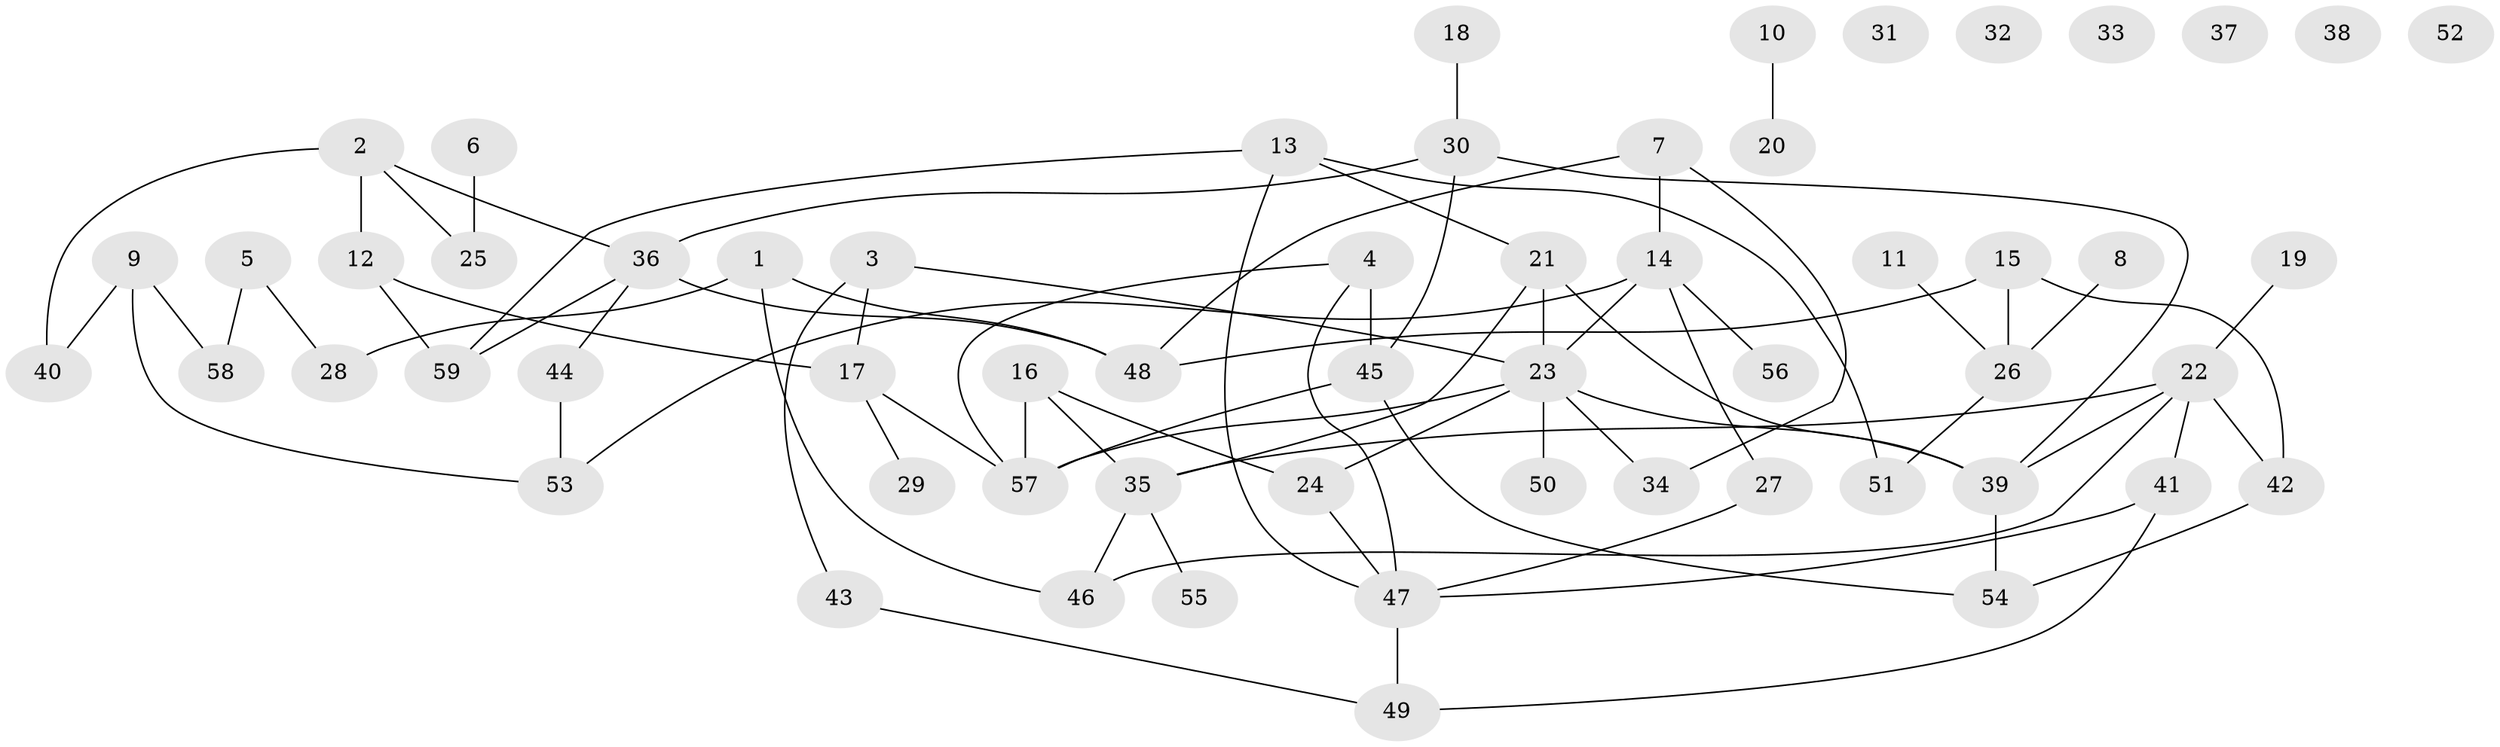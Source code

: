 // coarse degree distribution, {1: 0.2682926829268293, 4: 0.12195121951219512, 2: 0.14634146341463414, 5: 0.14634146341463414, 0: 0.14634146341463414, 7: 0.04878048780487805, 3: 0.12195121951219512}
// Generated by graph-tools (version 1.1) at 2025/42/03/04/25 21:42:24]
// undirected, 59 vertices, 78 edges
graph export_dot {
graph [start="1"]
  node [color=gray90,style=filled];
  1;
  2;
  3;
  4;
  5;
  6;
  7;
  8;
  9;
  10;
  11;
  12;
  13;
  14;
  15;
  16;
  17;
  18;
  19;
  20;
  21;
  22;
  23;
  24;
  25;
  26;
  27;
  28;
  29;
  30;
  31;
  32;
  33;
  34;
  35;
  36;
  37;
  38;
  39;
  40;
  41;
  42;
  43;
  44;
  45;
  46;
  47;
  48;
  49;
  50;
  51;
  52;
  53;
  54;
  55;
  56;
  57;
  58;
  59;
  1 -- 28;
  1 -- 46;
  1 -- 48;
  2 -- 12;
  2 -- 25;
  2 -- 36;
  2 -- 40;
  3 -- 17;
  3 -- 23;
  3 -- 43;
  4 -- 45;
  4 -- 47;
  4 -- 57;
  5 -- 28;
  5 -- 58;
  6 -- 25;
  7 -- 14;
  7 -- 34;
  7 -- 48;
  8 -- 26;
  9 -- 40;
  9 -- 53;
  9 -- 58;
  10 -- 20;
  11 -- 26;
  12 -- 17;
  12 -- 59;
  13 -- 21;
  13 -- 47;
  13 -- 51;
  13 -- 59;
  14 -- 23;
  14 -- 27;
  14 -- 53;
  14 -- 56;
  15 -- 26;
  15 -- 42;
  15 -- 48;
  16 -- 24;
  16 -- 35;
  16 -- 57;
  17 -- 29;
  17 -- 57;
  18 -- 30;
  19 -- 22;
  21 -- 23;
  21 -- 35;
  21 -- 39;
  22 -- 35;
  22 -- 39;
  22 -- 41;
  22 -- 42;
  22 -- 46;
  23 -- 24;
  23 -- 34;
  23 -- 39;
  23 -- 50;
  23 -- 57;
  24 -- 47;
  26 -- 51;
  27 -- 47;
  30 -- 36;
  30 -- 39;
  30 -- 45;
  35 -- 46;
  35 -- 55;
  36 -- 44;
  36 -- 48;
  36 -- 59;
  39 -- 54;
  41 -- 47;
  41 -- 49;
  42 -- 54;
  43 -- 49;
  44 -- 53;
  45 -- 54;
  45 -- 57;
  47 -- 49;
}
